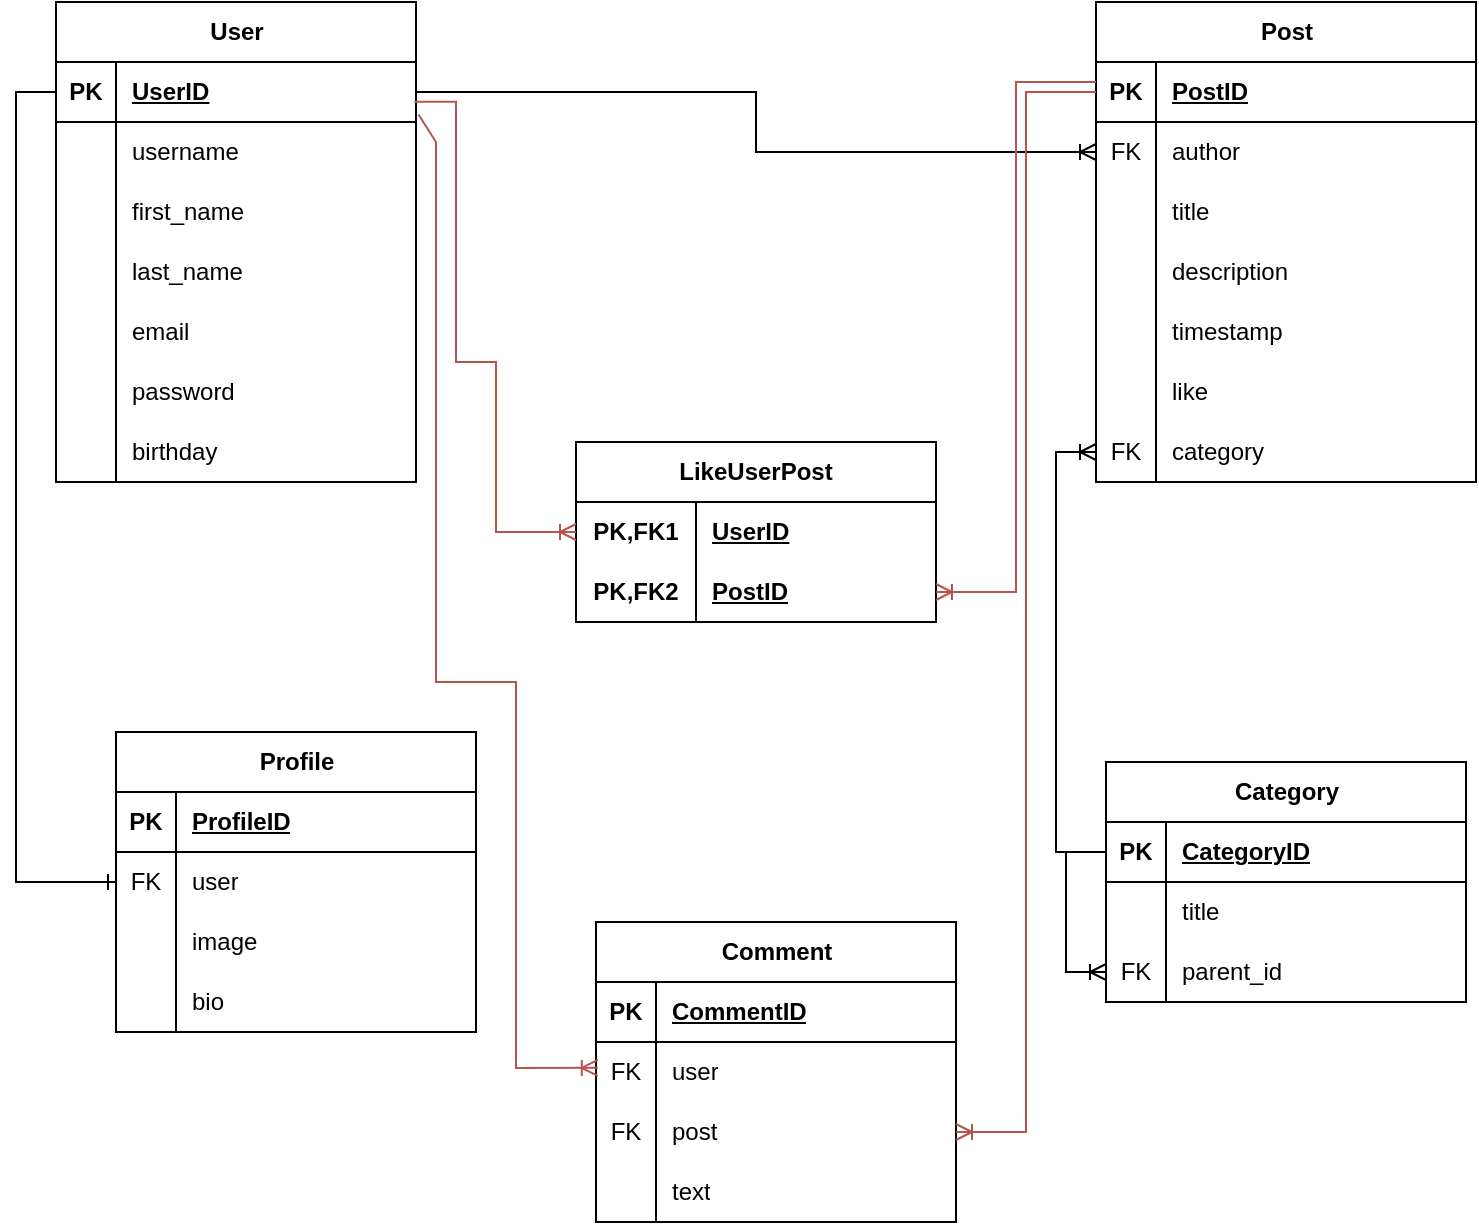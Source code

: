 <mxfile version="24.7.14">
  <diagram id="R2lEEEUBdFMjLlhIrx00" name="Page-1">
    <mxGraphModel dx="794" dy="550" grid="1" gridSize="10" guides="1" tooltips="1" connect="1" arrows="1" fold="1" page="1" pageScale="1" pageWidth="850" pageHeight="1100" math="0" shadow="0" extFonts="Permanent Marker^https://fonts.googleapis.com/css?family=Permanent+Marker">
      <root>
        <mxCell id="0" />
        <mxCell id="1" parent="0" />
        <mxCell id="KQY5QfzumlIEH4gwaK63-82" style="edgeStyle=orthogonalEdgeStyle;rounded=0;orthogonalLoop=1;jettySize=auto;html=1;exitX=0;exitY=0.5;exitDx=0;exitDy=0;entryX=0;entryY=0.5;entryDx=0;entryDy=0;endArrow=ERoneToMany;endFill=0;" parent="1" source="KQY5QfzumlIEH4gwaK63-70" target="KQY5QfzumlIEH4gwaK63-76" edge="1">
          <mxGeometry relative="1" as="geometry" />
        </mxCell>
        <mxCell id="KQY5QfzumlIEH4gwaK63-5" value="User" style="shape=table;startSize=30;container=1;collapsible=1;childLayout=tableLayout;fixedRows=1;rowLines=0;fontStyle=1;align=center;resizeLast=1;html=1;" parent="1" vertex="1">
          <mxGeometry x="40" y="50" width="180" height="240" as="geometry" />
        </mxCell>
        <mxCell id="KQY5QfzumlIEH4gwaK63-6" value="" style="shape=tableRow;horizontal=0;startSize=0;swimlaneHead=0;swimlaneBody=0;fillColor=none;collapsible=0;dropTarget=0;points=[[0,0.5],[1,0.5]];portConstraint=eastwest;top=0;left=0;right=0;bottom=1;" parent="KQY5QfzumlIEH4gwaK63-5" vertex="1">
          <mxGeometry y="30" width="180" height="30" as="geometry" />
        </mxCell>
        <mxCell id="KQY5QfzumlIEH4gwaK63-7" value="PK" style="shape=partialRectangle;connectable=0;fillColor=none;top=0;left=0;bottom=0;right=0;fontStyle=1;overflow=hidden;whiteSpace=wrap;html=1;" parent="KQY5QfzumlIEH4gwaK63-6" vertex="1">
          <mxGeometry width="30" height="30" as="geometry">
            <mxRectangle width="30" height="30" as="alternateBounds" />
          </mxGeometry>
        </mxCell>
        <mxCell id="KQY5QfzumlIEH4gwaK63-8" value="UserID" style="shape=partialRectangle;connectable=0;fillColor=none;top=0;left=0;bottom=0;right=0;align=left;spacingLeft=6;fontStyle=5;overflow=hidden;whiteSpace=wrap;html=1;" parent="KQY5QfzumlIEH4gwaK63-6" vertex="1">
          <mxGeometry x="30" width="150" height="30" as="geometry">
            <mxRectangle width="150" height="30" as="alternateBounds" />
          </mxGeometry>
        </mxCell>
        <mxCell id="KQY5QfzumlIEH4gwaK63-9" value="" style="shape=tableRow;horizontal=0;startSize=0;swimlaneHead=0;swimlaneBody=0;fillColor=none;collapsible=0;dropTarget=0;points=[[0,0.5],[1,0.5]];portConstraint=eastwest;top=0;left=0;right=0;bottom=0;" parent="KQY5QfzumlIEH4gwaK63-5" vertex="1">
          <mxGeometry y="60" width="180" height="30" as="geometry" />
        </mxCell>
        <mxCell id="KQY5QfzumlIEH4gwaK63-10" value="" style="shape=partialRectangle;connectable=0;fillColor=none;top=0;left=0;bottom=0;right=0;editable=1;overflow=hidden;whiteSpace=wrap;html=1;" parent="KQY5QfzumlIEH4gwaK63-9" vertex="1">
          <mxGeometry width="30" height="30" as="geometry">
            <mxRectangle width="30" height="30" as="alternateBounds" />
          </mxGeometry>
        </mxCell>
        <mxCell id="KQY5QfzumlIEH4gwaK63-11" value="username" style="shape=partialRectangle;connectable=0;fillColor=none;top=0;left=0;bottom=0;right=0;align=left;spacingLeft=6;overflow=hidden;whiteSpace=wrap;html=1;" parent="KQY5QfzumlIEH4gwaK63-9" vertex="1">
          <mxGeometry x="30" width="150" height="30" as="geometry">
            <mxRectangle width="150" height="30" as="alternateBounds" />
          </mxGeometry>
        </mxCell>
        <mxCell id="KQY5QfzumlIEH4gwaK63-12" value="" style="shape=tableRow;horizontal=0;startSize=0;swimlaneHead=0;swimlaneBody=0;fillColor=none;collapsible=0;dropTarget=0;points=[[0,0.5],[1,0.5]];portConstraint=eastwest;top=0;left=0;right=0;bottom=0;" parent="KQY5QfzumlIEH4gwaK63-5" vertex="1">
          <mxGeometry y="90" width="180" height="30" as="geometry" />
        </mxCell>
        <mxCell id="KQY5QfzumlIEH4gwaK63-13" value="" style="shape=partialRectangle;connectable=0;fillColor=none;top=0;left=0;bottom=0;right=0;editable=1;overflow=hidden;whiteSpace=wrap;html=1;" parent="KQY5QfzumlIEH4gwaK63-12" vertex="1">
          <mxGeometry width="30" height="30" as="geometry">
            <mxRectangle width="30" height="30" as="alternateBounds" />
          </mxGeometry>
        </mxCell>
        <mxCell id="KQY5QfzumlIEH4gwaK63-14" value="first_name" style="shape=partialRectangle;connectable=0;fillColor=none;top=0;left=0;bottom=0;right=0;align=left;spacingLeft=6;overflow=hidden;whiteSpace=wrap;html=1;" parent="KQY5QfzumlIEH4gwaK63-12" vertex="1">
          <mxGeometry x="30" width="150" height="30" as="geometry">
            <mxRectangle width="150" height="30" as="alternateBounds" />
          </mxGeometry>
        </mxCell>
        <mxCell id="KQY5QfzumlIEH4gwaK63-15" value="" style="shape=tableRow;horizontal=0;startSize=0;swimlaneHead=0;swimlaneBody=0;fillColor=none;collapsible=0;dropTarget=0;points=[[0,0.5],[1,0.5]];portConstraint=eastwest;top=0;left=0;right=0;bottom=0;" parent="KQY5QfzumlIEH4gwaK63-5" vertex="1">
          <mxGeometry y="120" width="180" height="30" as="geometry" />
        </mxCell>
        <mxCell id="KQY5QfzumlIEH4gwaK63-16" value="" style="shape=partialRectangle;connectable=0;fillColor=none;top=0;left=0;bottom=0;right=0;editable=1;overflow=hidden;whiteSpace=wrap;html=1;" parent="KQY5QfzumlIEH4gwaK63-15" vertex="1">
          <mxGeometry width="30" height="30" as="geometry">
            <mxRectangle width="30" height="30" as="alternateBounds" />
          </mxGeometry>
        </mxCell>
        <mxCell id="KQY5QfzumlIEH4gwaK63-17" value="last_name" style="shape=partialRectangle;connectable=0;fillColor=none;top=0;left=0;bottom=0;right=0;align=left;spacingLeft=6;overflow=hidden;whiteSpace=wrap;html=1;" parent="KQY5QfzumlIEH4gwaK63-15" vertex="1">
          <mxGeometry x="30" width="150" height="30" as="geometry">
            <mxRectangle width="150" height="30" as="alternateBounds" />
          </mxGeometry>
        </mxCell>
        <mxCell id="KQY5QfzumlIEH4gwaK63-18" value="" style="shape=tableRow;horizontal=0;startSize=0;swimlaneHead=0;swimlaneBody=0;fillColor=none;collapsible=0;dropTarget=0;points=[[0,0.5],[1,0.5]];portConstraint=eastwest;top=0;left=0;right=0;bottom=0;" parent="KQY5QfzumlIEH4gwaK63-5" vertex="1">
          <mxGeometry y="150" width="180" height="30" as="geometry" />
        </mxCell>
        <mxCell id="KQY5QfzumlIEH4gwaK63-19" value="" style="shape=partialRectangle;connectable=0;fillColor=none;top=0;left=0;bottom=0;right=0;editable=1;overflow=hidden;whiteSpace=wrap;html=1;" parent="KQY5QfzumlIEH4gwaK63-18" vertex="1">
          <mxGeometry width="30" height="30" as="geometry">
            <mxRectangle width="30" height="30" as="alternateBounds" />
          </mxGeometry>
        </mxCell>
        <mxCell id="KQY5QfzumlIEH4gwaK63-20" value="email" style="shape=partialRectangle;connectable=0;fillColor=none;top=0;left=0;bottom=0;right=0;align=left;spacingLeft=6;overflow=hidden;whiteSpace=wrap;html=1;" parent="KQY5QfzumlIEH4gwaK63-18" vertex="1">
          <mxGeometry x="30" width="150" height="30" as="geometry">
            <mxRectangle width="150" height="30" as="alternateBounds" />
          </mxGeometry>
        </mxCell>
        <mxCell id="KQY5QfzumlIEH4gwaK63-21" value="" style="shape=tableRow;horizontal=0;startSize=0;swimlaneHead=0;swimlaneBody=0;fillColor=none;collapsible=0;dropTarget=0;points=[[0,0.5],[1,0.5]];portConstraint=eastwest;top=0;left=0;right=0;bottom=0;" parent="KQY5QfzumlIEH4gwaK63-5" vertex="1">
          <mxGeometry y="180" width="180" height="30" as="geometry" />
        </mxCell>
        <mxCell id="KQY5QfzumlIEH4gwaK63-22" value="" style="shape=partialRectangle;connectable=0;fillColor=none;top=0;left=0;bottom=0;right=0;editable=1;overflow=hidden;whiteSpace=wrap;html=1;" parent="KQY5QfzumlIEH4gwaK63-21" vertex="1">
          <mxGeometry width="30" height="30" as="geometry">
            <mxRectangle width="30" height="30" as="alternateBounds" />
          </mxGeometry>
        </mxCell>
        <mxCell id="KQY5QfzumlIEH4gwaK63-23" value="password" style="shape=partialRectangle;connectable=0;fillColor=none;top=0;left=0;bottom=0;right=0;align=left;spacingLeft=6;overflow=hidden;whiteSpace=wrap;html=1;" parent="KQY5QfzumlIEH4gwaK63-21" vertex="1">
          <mxGeometry x="30" width="150" height="30" as="geometry">
            <mxRectangle width="150" height="30" as="alternateBounds" />
          </mxGeometry>
        </mxCell>
        <mxCell id="KQY5QfzumlIEH4gwaK63-27" value="" style="shape=tableRow;horizontal=0;startSize=0;swimlaneHead=0;swimlaneBody=0;fillColor=none;collapsible=0;dropTarget=0;points=[[0,0.5],[1,0.5]];portConstraint=eastwest;top=0;left=0;right=0;bottom=0;" parent="KQY5QfzumlIEH4gwaK63-5" vertex="1">
          <mxGeometry y="210" width="180" height="30" as="geometry" />
        </mxCell>
        <mxCell id="KQY5QfzumlIEH4gwaK63-28" value="" style="shape=partialRectangle;connectable=0;fillColor=none;top=0;left=0;bottom=0;right=0;editable=1;overflow=hidden;whiteSpace=wrap;html=1;" parent="KQY5QfzumlIEH4gwaK63-27" vertex="1">
          <mxGeometry width="30" height="30" as="geometry">
            <mxRectangle width="30" height="30" as="alternateBounds" />
          </mxGeometry>
        </mxCell>
        <mxCell id="KQY5QfzumlIEH4gwaK63-29" value="birthday" style="shape=partialRectangle;connectable=0;fillColor=none;top=0;left=0;bottom=0;right=0;align=left;spacingLeft=6;overflow=hidden;whiteSpace=wrap;html=1;" parent="KQY5QfzumlIEH4gwaK63-27" vertex="1">
          <mxGeometry x="30" width="150" height="30" as="geometry">
            <mxRectangle width="150" height="30" as="alternateBounds" />
          </mxGeometry>
        </mxCell>
        <mxCell id="KQY5QfzumlIEH4gwaK63-30" value="Post" style="shape=table;startSize=30;container=1;collapsible=1;childLayout=tableLayout;fixedRows=1;rowLines=0;fontStyle=1;align=center;resizeLast=1;html=1;" parent="1" vertex="1">
          <mxGeometry x="560" y="50" width="190" height="240" as="geometry" />
        </mxCell>
        <mxCell id="KQY5QfzumlIEH4gwaK63-31" value="" style="shape=tableRow;horizontal=0;startSize=0;swimlaneHead=0;swimlaneBody=0;fillColor=none;collapsible=0;dropTarget=0;points=[[0,0.5],[1,0.5]];portConstraint=eastwest;top=0;left=0;right=0;bottom=1;" parent="KQY5QfzumlIEH4gwaK63-30" vertex="1">
          <mxGeometry y="30" width="190" height="30" as="geometry" />
        </mxCell>
        <mxCell id="KQY5QfzumlIEH4gwaK63-32" value="PK" style="shape=partialRectangle;connectable=0;fillColor=none;top=0;left=0;bottom=0;right=0;fontStyle=1;overflow=hidden;whiteSpace=wrap;html=1;" parent="KQY5QfzumlIEH4gwaK63-31" vertex="1">
          <mxGeometry width="30" height="30" as="geometry">
            <mxRectangle width="30" height="30" as="alternateBounds" />
          </mxGeometry>
        </mxCell>
        <mxCell id="KQY5QfzumlIEH4gwaK63-33" value="PostID" style="shape=partialRectangle;connectable=0;fillColor=none;top=0;left=0;bottom=0;right=0;align=left;spacingLeft=6;fontStyle=5;overflow=hidden;whiteSpace=wrap;html=1;" parent="KQY5QfzumlIEH4gwaK63-31" vertex="1">
          <mxGeometry x="30" width="160" height="30" as="geometry">
            <mxRectangle width="160" height="30" as="alternateBounds" />
          </mxGeometry>
        </mxCell>
        <mxCell id="KQY5QfzumlIEH4gwaK63-34" value="" style="shape=tableRow;horizontal=0;startSize=0;swimlaneHead=0;swimlaneBody=0;fillColor=none;collapsible=0;dropTarget=0;points=[[0,0.5],[1,0.5]];portConstraint=eastwest;top=0;left=0;right=0;bottom=0;" parent="KQY5QfzumlIEH4gwaK63-30" vertex="1">
          <mxGeometry y="60" width="190" height="30" as="geometry" />
        </mxCell>
        <mxCell id="KQY5QfzumlIEH4gwaK63-35" value="FK" style="shape=partialRectangle;connectable=0;fillColor=none;top=0;left=0;bottom=0;right=0;editable=1;overflow=hidden;whiteSpace=wrap;html=1;" parent="KQY5QfzumlIEH4gwaK63-34" vertex="1">
          <mxGeometry width="30" height="30" as="geometry">
            <mxRectangle width="30" height="30" as="alternateBounds" />
          </mxGeometry>
        </mxCell>
        <mxCell id="KQY5QfzumlIEH4gwaK63-36" value="author" style="shape=partialRectangle;connectable=0;fillColor=none;top=0;left=0;bottom=0;right=0;align=left;spacingLeft=6;overflow=hidden;whiteSpace=wrap;html=1;" parent="KQY5QfzumlIEH4gwaK63-34" vertex="1">
          <mxGeometry x="30" width="160" height="30" as="geometry">
            <mxRectangle width="160" height="30" as="alternateBounds" />
          </mxGeometry>
        </mxCell>
        <mxCell id="KQY5QfzumlIEH4gwaK63-37" value="" style="shape=tableRow;horizontal=0;startSize=0;swimlaneHead=0;swimlaneBody=0;fillColor=none;collapsible=0;dropTarget=0;points=[[0,0.5],[1,0.5]];portConstraint=eastwest;top=0;left=0;right=0;bottom=0;" parent="KQY5QfzumlIEH4gwaK63-30" vertex="1">
          <mxGeometry y="90" width="190" height="30" as="geometry" />
        </mxCell>
        <mxCell id="KQY5QfzumlIEH4gwaK63-38" value="" style="shape=partialRectangle;connectable=0;fillColor=none;top=0;left=0;bottom=0;right=0;editable=1;overflow=hidden;whiteSpace=wrap;html=1;" parent="KQY5QfzumlIEH4gwaK63-37" vertex="1">
          <mxGeometry width="30" height="30" as="geometry">
            <mxRectangle width="30" height="30" as="alternateBounds" />
          </mxGeometry>
        </mxCell>
        <mxCell id="KQY5QfzumlIEH4gwaK63-39" value="title" style="shape=partialRectangle;connectable=0;fillColor=none;top=0;left=0;bottom=0;right=0;align=left;spacingLeft=6;overflow=hidden;whiteSpace=wrap;html=1;" parent="KQY5QfzumlIEH4gwaK63-37" vertex="1">
          <mxGeometry x="30" width="160" height="30" as="geometry">
            <mxRectangle width="160" height="30" as="alternateBounds" />
          </mxGeometry>
        </mxCell>
        <mxCell id="KQY5QfzumlIEH4gwaK63-40" value="" style="shape=tableRow;horizontal=0;startSize=0;swimlaneHead=0;swimlaneBody=0;fillColor=none;collapsible=0;dropTarget=0;points=[[0,0.5],[1,0.5]];portConstraint=eastwest;top=0;left=0;right=0;bottom=0;" parent="KQY5QfzumlIEH4gwaK63-30" vertex="1">
          <mxGeometry y="120" width="190" height="30" as="geometry" />
        </mxCell>
        <mxCell id="KQY5QfzumlIEH4gwaK63-41" value="" style="shape=partialRectangle;connectable=0;fillColor=none;top=0;left=0;bottom=0;right=0;editable=1;overflow=hidden;whiteSpace=wrap;html=1;" parent="KQY5QfzumlIEH4gwaK63-40" vertex="1">
          <mxGeometry width="30" height="30" as="geometry">
            <mxRectangle width="30" height="30" as="alternateBounds" />
          </mxGeometry>
        </mxCell>
        <mxCell id="KQY5QfzumlIEH4gwaK63-42" value="description" style="shape=partialRectangle;connectable=0;fillColor=none;top=0;left=0;bottom=0;right=0;align=left;spacingLeft=6;overflow=hidden;whiteSpace=wrap;html=1;" parent="KQY5QfzumlIEH4gwaK63-40" vertex="1">
          <mxGeometry x="30" width="160" height="30" as="geometry">
            <mxRectangle width="160" height="30" as="alternateBounds" />
          </mxGeometry>
        </mxCell>
        <mxCell id="KQY5QfzumlIEH4gwaK63-44" value="" style="shape=tableRow;horizontal=0;startSize=0;swimlaneHead=0;swimlaneBody=0;fillColor=none;collapsible=0;dropTarget=0;points=[[0,0.5],[1,0.5]];portConstraint=eastwest;top=0;left=0;right=0;bottom=0;" parent="KQY5QfzumlIEH4gwaK63-30" vertex="1">
          <mxGeometry y="150" width="190" height="30" as="geometry" />
        </mxCell>
        <mxCell id="KQY5QfzumlIEH4gwaK63-45" value="" style="shape=partialRectangle;connectable=0;fillColor=none;top=0;left=0;bottom=0;right=0;editable=1;overflow=hidden;whiteSpace=wrap;html=1;" parent="KQY5QfzumlIEH4gwaK63-44" vertex="1">
          <mxGeometry width="30" height="30" as="geometry">
            <mxRectangle width="30" height="30" as="alternateBounds" />
          </mxGeometry>
        </mxCell>
        <mxCell id="KQY5QfzumlIEH4gwaK63-46" value="timestamp" style="shape=partialRectangle;connectable=0;fillColor=none;top=0;left=0;bottom=0;right=0;align=left;spacingLeft=6;overflow=hidden;whiteSpace=wrap;html=1;" parent="KQY5QfzumlIEH4gwaK63-44" vertex="1">
          <mxGeometry x="30" width="160" height="30" as="geometry">
            <mxRectangle width="160" height="30" as="alternateBounds" />
          </mxGeometry>
        </mxCell>
        <mxCell id="KQY5QfzumlIEH4gwaK63-48" value="" style="shape=tableRow;horizontal=0;startSize=0;swimlaneHead=0;swimlaneBody=0;fillColor=none;collapsible=0;dropTarget=0;points=[[0,0.5],[1,0.5]];portConstraint=eastwest;top=0;left=0;right=0;bottom=0;" parent="KQY5QfzumlIEH4gwaK63-30" vertex="1">
          <mxGeometry y="180" width="190" height="30" as="geometry" />
        </mxCell>
        <mxCell id="KQY5QfzumlIEH4gwaK63-49" value="" style="shape=partialRectangle;connectable=0;fillColor=none;top=0;left=0;bottom=0;right=0;editable=1;overflow=hidden;whiteSpace=wrap;html=1;" parent="KQY5QfzumlIEH4gwaK63-48" vertex="1">
          <mxGeometry width="30" height="30" as="geometry">
            <mxRectangle width="30" height="30" as="alternateBounds" />
          </mxGeometry>
        </mxCell>
        <mxCell id="KQY5QfzumlIEH4gwaK63-50" value="like" style="shape=partialRectangle;connectable=0;fillColor=none;top=0;left=0;bottom=0;right=0;align=left;spacingLeft=6;overflow=hidden;whiteSpace=wrap;html=1;" parent="KQY5QfzumlIEH4gwaK63-48" vertex="1">
          <mxGeometry x="30" width="160" height="30" as="geometry">
            <mxRectangle width="160" height="30" as="alternateBounds" />
          </mxGeometry>
        </mxCell>
        <mxCell id="KQY5QfzumlIEH4gwaK63-51" value="" style="shape=tableRow;horizontal=0;startSize=0;swimlaneHead=0;swimlaneBody=0;fillColor=none;collapsible=0;dropTarget=0;points=[[0,0.5],[1,0.5]];portConstraint=eastwest;top=0;left=0;right=0;bottom=0;" parent="KQY5QfzumlIEH4gwaK63-30" vertex="1">
          <mxGeometry y="210" width="190" height="30" as="geometry" />
        </mxCell>
        <mxCell id="KQY5QfzumlIEH4gwaK63-52" value="FK" style="shape=partialRectangle;connectable=0;fillColor=none;top=0;left=0;bottom=0;right=0;editable=1;overflow=hidden;whiteSpace=wrap;html=1;" parent="KQY5QfzumlIEH4gwaK63-51" vertex="1">
          <mxGeometry width="30" height="30" as="geometry">
            <mxRectangle width="30" height="30" as="alternateBounds" />
          </mxGeometry>
        </mxCell>
        <mxCell id="KQY5QfzumlIEH4gwaK63-53" value="category" style="shape=partialRectangle;connectable=0;fillColor=none;top=0;left=0;bottom=0;right=0;align=left;spacingLeft=6;overflow=hidden;whiteSpace=wrap;html=1;" parent="KQY5QfzumlIEH4gwaK63-51" vertex="1">
          <mxGeometry x="30" width="160" height="30" as="geometry">
            <mxRectangle width="160" height="30" as="alternateBounds" />
          </mxGeometry>
        </mxCell>
        <mxCell id="KQY5QfzumlIEH4gwaK63-47" style="edgeStyle=orthogonalEdgeStyle;rounded=0;orthogonalLoop=1;jettySize=auto;html=1;exitX=1;exitY=0.5;exitDx=0;exitDy=0;entryX=0;entryY=0.5;entryDx=0;entryDy=0;endArrow=ERoneToMany;endFill=0;" parent="1" source="KQY5QfzumlIEH4gwaK63-6" target="KQY5QfzumlIEH4gwaK63-34" edge="1">
          <mxGeometry relative="1" as="geometry">
            <mxPoint x="380" y="120" as="targetPoint" />
          </mxGeometry>
        </mxCell>
        <mxCell id="KQY5QfzumlIEH4gwaK63-54" value="LikeUserPost" style="shape=table;startSize=30;container=1;collapsible=1;childLayout=tableLayout;fixedRows=1;rowLines=0;fontStyle=1;align=center;resizeLast=1;html=1;whiteSpace=wrap;" parent="1" vertex="1">
          <mxGeometry x="300" y="270" width="180" height="90" as="geometry" />
        </mxCell>
        <mxCell id="KQY5QfzumlIEH4gwaK63-55" value="" style="shape=tableRow;horizontal=0;startSize=0;swimlaneHead=0;swimlaneBody=0;fillColor=none;collapsible=0;dropTarget=0;points=[[0,0.5],[1,0.5]];portConstraint=eastwest;top=0;left=0;right=0;bottom=0;html=1;" parent="KQY5QfzumlIEH4gwaK63-54" vertex="1">
          <mxGeometry y="30" width="180" height="30" as="geometry" />
        </mxCell>
        <mxCell id="KQY5QfzumlIEH4gwaK63-56" value="PK,FK1" style="shape=partialRectangle;connectable=0;fillColor=none;top=0;left=0;bottom=0;right=0;fontStyle=1;overflow=hidden;html=1;whiteSpace=wrap;" parent="KQY5QfzumlIEH4gwaK63-55" vertex="1">
          <mxGeometry width="60" height="30" as="geometry">
            <mxRectangle width="60" height="30" as="alternateBounds" />
          </mxGeometry>
        </mxCell>
        <mxCell id="KQY5QfzumlIEH4gwaK63-57" value="UserID" style="shape=partialRectangle;connectable=0;fillColor=none;top=0;left=0;bottom=0;right=0;align=left;spacingLeft=6;fontStyle=5;overflow=hidden;html=1;whiteSpace=wrap;" parent="KQY5QfzumlIEH4gwaK63-55" vertex="1">
          <mxGeometry x="60" width="120" height="30" as="geometry">
            <mxRectangle width="120" height="30" as="alternateBounds" />
          </mxGeometry>
        </mxCell>
        <mxCell id="KQY5QfzumlIEH4gwaK63-58" value="" style="shape=tableRow;horizontal=0;startSize=0;swimlaneHead=0;swimlaneBody=0;fillColor=none;collapsible=0;dropTarget=0;points=[[0,0.5],[1,0.5]];portConstraint=eastwest;top=0;left=0;right=0;bottom=1;html=1;" parent="KQY5QfzumlIEH4gwaK63-54" vertex="1">
          <mxGeometry y="60" width="180" height="30" as="geometry" />
        </mxCell>
        <mxCell id="KQY5QfzumlIEH4gwaK63-59" value="PK,FK2" style="shape=partialRectangle;connectable=0;fillColor=none;top=0;left=0;bottom=0;right=0;fontStyle=1;overflow=hidden;html=1;whiteSpace=wrap;" parent="KQY5QfzumlIEH4gwaK63-58" vertex="1">
          <mxGeometry width="60" height="30" as="geometry">
            <mxRectangle width="60" height="30" as="alternateBounds" />
          </mxGeometry>
        </mxCell>
        <mxCell id="KQY5QfzumlIEH4gwaK63-60" value="PostID" style="shape=partialRectangle;connectable=0;fillColor=none;top=0;left=0;bottom=0;right=0;align=left;spacingLeft=6;fontStyle=5;overflow=hidden;html=1;whiteSpace=wrap;" parent="KQY5QfzumlIEH4gwaK63-58" vertex="1">
          <mxGeometry x="60" width="120" height="30" as="geometry">
            <mxRectangle width="120" height="30" as="alternateBounds" />
          </mxGeometry>
        </mxCell>
        <mxCell id="KQY5QfzumlIEH4gwaK63-67" style="edgeStyle=orthogonalEdgeStyle;rounded=0;orthogonalLoop=1;jettySize=auto;html=1;exitX=0.996;exitY=0.664;exitDx=0;exitDy=0;endArrow=ERoneToMany;endFill=0;entryX=0;entryY=0.5;entryDx=0;entryDy=0;exitPerimeter=0;fillColor=#f8cecc;strokeColor=#b85450;" parent="1" source="KQY5QfzumlIEH4gwaK63-6" target="KQY5QfzumlIEH4gwaK63-55" edge="1">
          <mxGeometry relative="1" as="geometry">
            <mxPoint x="230" y="105" as="sourcePoint" />
            <mxPoint x="360" y="230" as="targetPoint" />
            <Array as="points">
              <mxPoint x="240" y="100" />
              <mxPoint x="240" y="230" />
              <mxPoint x="260" y="230" />
              <mxPoint x="260" y="315" />
            </Array>
          </mxGeometry>
        </mxCell>
        <mxCell id="KQY5QfzumlIEH4gwaK63-68" style="edgeStyle=orthogonalEdgeStyle;rounded=0;orthogonalLoop=1;jettySize=auto;html=1;entryX=1;entryY=0.5;entryDx=0;entryDy=0;endArrow=ERoneToMany;endFill=0;fillColor=#f8cecc;strokeColor=#b85450;" parent="1" target="KQY5QfzumlIEH4gwaK63-58" edge="1">
          <mxGeometry relative="1" as="geometry">
            <mxPoint x="560" y="90" as="sourcePoint" />
            <Array as="points">
              <mxPoint x="560" y="90" />
              <mxPoint x="520" y="90" />
              <mxPoint x="520" y="345" />
            </Array>
          </mxGeometry>
        </mxCell>
        <mxCell id="KQY5QfzumlIEH4gwaK63-69" value="Category" style="shape=table;startSize=30;container=1;collapsible=1;childLayout=tableLayout;fixedRows=1;rowLines=0;fontStyle=1;align=center;resizeLast=1;html=1;" parent="1" vertex="1">
          <mxGeometry x="565" y="430" width="180" height="120" as="geometry" />
        </mxCell>
        <mxCell id="KQY5QfzumlIEH4gwaK63-70" value="" style="shape=tableRow;horizontal=0;startSize=0;swimlaneHead=0;swimlaneBody=0;fillColor=none;collapsible=0;dropTarget=0;points=[[0,0.5],[1,0.5]];portConstraint=eastwest;top=0;left=0;right=0;bottom=1;" parent="KQY5QfzumlIEH4gwaK63-69" vertex="1">
          <mxGeometry y="30" width="180" height="30" as="geometry" />
        </mxCell>
        <mxCell id="KQY5QfzumlIEH4gwaK63-71" value="PK" style="shape=partialRectangle;connectable=0;fillColor=none;top=0;left=0;bottom=0;right=0;fontStyle=1;overflow=hidden;whiteSpace=wrap;html=1;" parent="KQY5QfzumlIEH4gwaK63-70" vertex="1">
          <mxGeometry width="30" height="30" as="geometry">
            <mxRectangle width="30" height="30" as="alternateBounds" />
          </mxGeometry>
        </mxCell>
        <mxCell id="KQY5QfzumlIEH4gwaK63-72" value="CategoryID" style="shape=partialRectangle;connectable=0;fillColor=none;top=0;left=0;bottom=0;right=0;align=left;spacingLeft=6;fontStyle=5;overflow=hidden;whiteSpace=wrap;html=1;" parent="KQY5QfzumlIEH4gwaK63-70" vertex="1">
          <mxGeometry x="30" width="150" height="30" as="geometry">
            <mxRectangle width="150" height="30" as="alternateBounds" />
          </mxGeometry>
        </mxCell>
        <mxCell id="KQY5QfzumlIEH4gwaK63-73" value="" style="shape=tableRow;horizontal=0;startSize=0;swimlaneHead=0;swimlaneBody=0;fillColor=none;collapsible=0;dropTarget=0;points=[[0,0.5],[1,0.5]];portConstraint=eastwest;top=0;left=0;right=0;bottom=0;" parent="KQY5QfzumlIEH4gwaK63-69" vertex="1">
          <mxGeometry y="60" width="180" height="30" as="geometry" />
        </mxCell>
        <mxCell id="KQY5QfzumlIEH4gwaK63-74" value="" style="shape=partialRectangle;connectable=0;fillColor=none;top=0;left=0;bottom=0;right=0;editable=1;overflow=hidden;whiteSpace=wrap;html=1;" parent="KQY5QfzumlIEH4gwaK63-73" vertex="1">
          <mxGeometry width="30" height="30" as="geometry">
            <mxRectangle width="30" height="30" as="alternateBounds" />
          </mxGeometry>
        </mxCell>
        <mxCell id="KQY5QfzumlIEH4gwaK63-75" value="title" style="shape=partialRectangle;connectable=0;fillColor=none;top=0;left=0;bottom=0;right=0;align=left;spacingLeft=6;overflow=hidden;whiteSpace=wrap;html=1;" parent="KQY5QfzumlIEH4gwaK63-73" vertex="1">
          <mxGeometry x="30" width="150" height="30" as="geometry">
            <mxRectangle width="150" height="30" as="alternateBounds" />
          </mxGeometry>
        </mxCell>
        <mxCell id="KQY5QfzumlIEH4gwaK63-76" value="" style="shape=tableRow;horizontal=0;startSize=0;swimlaneHead=0;swimlaneBody=0;fillColor=none;collapsible=0;dropTarget=0;points=[[0,0.5],[1,0.5]];portConstraint=eastwest;top=0;left=0;right=0;bottom=0;" parent="KQY5QfzumlIEH4gwaK63-69" vertex="1">
          <mxGeometry y="90" width="180" height="30" as="geometry" />
        </mxCell>
        <mxCell id="KQY5QfzumlIEH4gwaK63-77" value="FK" style="shape=partialRectangle;connectable=0;fillColor=none;top=0;left=0;bottom=0;right=0;editable=1;overflow=hidden;whiteSpace=wrap;html=1;" parent="KQY5QfzumlIEH4gwaK63-76" vertex="1">
          <mxGeometry width="30" height="30" as="geometry">
            <mxRectangle width="30" height="30" as="alternateBounds" />
          </mxGeometry>
        </mxCell>
        <mxCell id="KQY5QfzumlIEH4gwaK63-78" value="parent_id" style="shape=partialRectangle;connectable=0;fillColor=none;top=0;left=0;bottom=0;right=0;align=left;spacingLeft=6;overflow=hidden;whiteSpace=wrap;html=1;" parent="KQY5QfzumlIEH4gwaK63-76" vertex="1">
          <mxGeometry x="30" width="150" height="30" as="geometry">
            <mxRectangle width="150" height="30" as="alternateBounds" />
          </mxGeometry>
        </mxCell>
        <mxCell id="KQY5QfzumlIEH4gwaK63-83" style="edgeStyle=orthogonalEdgeStyle;rounded=0;orthogonalLoop=1;jettySize=auto;html=1;exitX=0;exitY=0.5;exitDx=0;exitDy=0;entryX=0;entryY=0.5;entryDx=0;entryDy=0;endArrow=ERoneToMany;endFill=0;" parent="1" source="KQY5QfzumlIEH4gwaK63-70" target="KQY5QfzumlIEH4gwaK63-51" edge="1">
          <mxGeometry relative="1" as="geometry">
            <mxPoint x="540" y="280" as="targetPoint" />
          </mxGeometry>
        </mxCell>
        <mxCell id="KQY5QfzumlIEH4gwaK63-84" value="Profile" style="shape=table;startSize=30;container=1;collapsible=1;childLayout=tableLayout;fixedRows=1;rowLines=0;fontStyle=1;align=center;resizeLast=1;html=1;" parent="1" vertex="1">
          <mxGeometry x="70" y="415" width="180" height="150" as="geometry" />
        </mxCell>
        <mxCell id="KQY5QfzumlIEH4gwaK63-85" value="" style="shape=tableRow;horizontal=0;startSize=0;swimlaneHead=0;swimlaneBody=0;fillColor=none;collapsible=0;dropTarget=0;points=[[0,0.5],[1,0.5]];portConstraint=eastwest;top=0;left=0;right=0;bottom=1;" parent="KQY5QfzumlIEH4gwaK63-84" vertex="1">
          <mxGeometry y="30" width="180" height="30" as="geometry" />
        </mxCell>
        <mxCell id="KQY5QfzumlIEH4gwaK63-86" value="PK" style="shape=partialRectangle;connectable=0;fillColor=none;top=0;left=0;bottom=0;right=0;fontStyle=1;overflow=hidden;whiteSpace=wrap;html=1;" parent="KQY5QfzumlIEH4gwaK63-85" vertex="1">
          <mxGeometry width="30" height="30" as="geometry">
            <mxRectangle width="30" height="30" as="alternateBounds" />
          </mxGeometry>
        </mxCell>
        <mxCell id="KQY5QfzumlIEH4gwaK63-87" value="ProfileID" style="shape=partialRectangle;connectable=0;fillColor=none;top=0;left=0;bottom=0;right=0;align=left;spacingLeft=6;fontStyle=5;overflow=hidden;whiteSpace=wrap;html=1;" parent="KQY5QfzumlIEH4gwaK63-85" vertex="1">
          <mxGeometry x="30" width="150" height="30" as="geometry">
            <mxRectangle width="150" height="30" as="alternateBounds" />
          </mxGeometry>
        </mxCell>
        <mxCell id="KQY5QfzumlIEH4gwaK63-88" value="" style="shape=tableRow;horizontal=0;startSize=0;swimlaneHead=0;swimlaneBody=0;fillColor=none;collapsible=0;dropTarget=0;points=[[0,0.5],[1,0.5]];portConstraint=eastwest;top=0;left=0;right=0;bottom=0;" parent="KQY5QfzumlIEH4gwaK63-84" vertex="1">
          <mxGeometry y="60" width="180" height="30" as="geometry" />
        </mxCell>
        <mxCell id="KQY5QfzumlIEH4gwaK63-89" value="FK" style="shape=partialRectangle;connectable=0;fillColor=none;top=0;left=0;bottom=0;right=0;editable=1;overflow=hidden;whiteSpace=wrap;html=1;" parent="KQY5QfzumlIEH4gwaK63-88" vertex="1">
          <mxGeometry width="30" height="30" as="geometry">
            <mxRectangle width="30" height="30" as="alternateBounds" />
          </mxGeometry>
        </mxCell>
        <mxCell id="KQY5QfzumlIEH4gwaK63-90" value="user" style="shape=partialRectangle;connectable=0;fillColor=none;top=0;left=0;bottom=0;right=0;align=left;spacingLeft=6;overflow=hidden;whiteSpace=wrap;html=1;" parent="KQY5QfzumlIEH4gwaK63-88" vertex="1">
          <mxGeometry x="30" width="150" height="30" as="geometry">
            <mxRectangle width="150" height="30" as="alternateBounds" />
          </mxGeometry>
        </mxCell>
        <mxCell id="KQY5QfzumlIEH4gwaK63-91" value="" style="shape=tableRow;horizontal=0;startSize=0;swimlaneHead=0;swimlaneBody=0;fillColor=none;collapsible=0;dropTarget=0;points=[[0,0.5],[1,0.5]];portConstraint=eastwest;top=0;left=0;right=0;bottom=0;" parent="KQY5QfzumlIEH4gwaK63-84" vertex="1">
          <mxGeometry y="90" width="180" height="30" as="geometry" />
        </mxCell>
        <mxCell id="KQY5QfzumlIEH4gwaK63-92" value="" style="shape=partialRectangle;connectable=0;fillColor=none;top=0;left=0;bottom=0;right=0;editable=1;overflow=hidden;whiteSpace=wrap;html=1;" parent="KQY5QfzumlIEH4gwaK63-91" vertex="1">
          <mxGeometry width="30" height="30" as="geometry">
            <mxRectangle width="30" height="30" as="alternateBounds" />
          </mxGeometry>
        </mxCell>
        <mxCell id="KQY5QfzumlIEH4gwaK63-93" value="image" style="shape=partialRectangle;connectable=0;fillColor=none;top=0;left=0;bottom=0;right=0;align=left;spacingLeft=6;overflow=hidden;whiteSpace=wrap;html=1;" parent="KQY5QfzumlIEH4gwaK63-91" vertex="1">
          <mxGeometry x="30" width="150" height="30" as="geometry">
            <mxRectangle width="150" height="30" as="alternateBounds" />
          </mxGeometry>
        </mxCell>
        <mxCell id="KQY5QfzumlIEH4gwaK63-94" value="" style="shape=tableRow;horizontal=0;startSize=0;swimlaneHead=0;swimlaneBody=0;fillColor=none;collapsible=0;dropTarget=0;points=[[0,0.5],[1,0.5]];portConstraint=eastwest;top=0;left=0;right=0;bottom=0;" parent="KQY5QfzumlIEH4gwaK63-84" vertex="1">
          <mxGeometry y="120" width="180" height="30" as="geometry" />
        </mxCell>
        <mxCell id="KQY5QfzumlIEH4gwaK63-95" value="" style="shape=partialRectangle;connectable=0;fillColor=none;top=0;left=0;bottom=0;right=0;editable=1;overflow=hidden;whiteSpace=wrap;html=1;" parent="KQY5QfzumlIEH4gwaK63-94" vertex="1">
          <mxGeometry width="30" height="30" as="geometry">
            <mxRectangle width="30" height="30" as="alternateBounds" />
          </mxGeometry>
        </mxCell>
        <mxCell id="KQY5QfzumlIEH4gwaK63-96" value="bio" style="shape=partialRectangle;connectable=0;fillColor=none;top=0;left=0;bottom=0;right=0;align=left;spacingLeft=6;overflow=hidden;whiteSpace=wrap;html=1;" parent="KQY5QfzumlIEH4gwaK63-94" vertex="1">
          <mxGeometry x="30" width="150" height="30" as="geometry">
            <mxRectangle width="150" height="30" as="alternateBounds" />
          </mxGeometry>
        </mxCell>
        <mxCell id="KQY5QfzumlIEH4gwaK63-97" style="edgeStyle=orthogonalEdgeStyle;rounded=0;orthogonalLoop=1;jettySize=auto;html=1;exitX=0;exitY=0.5;exitDx=0;exitDy=0;entryX=0;entryY=0.5;entryDx=0;entryDy=0;endArrow=ERone;endFill=0;" parent="1" source="KQY5QfzumlIEH4gwaK63-6" target="KQY5QfzumlIEH4gwaK63-88" edge="1">
          <mxGeometry relative="1" as="geometry" />
        </mxCell>
        <mxCell id="0rWlP2x3AFKIsKV2mpj_-1" value="Comment" style="shape=table;startSize=30;container=1;collapsible=1;childLayout=tableLayout;fixedRows=1;rowLines=0;fontStyle=1;align=center;resizeLast=1;html=1;" vertex="1" parent="1">
          <mxGeometry x="310" y="510" width="180" height="150" as="geometry" />
        </mxCell>
        <mxCell id="0rWlP2x3AFKIsKV2mpj_-2" value="" style="shape=tableRow;horizontal=0;startSize=0;swimlaneHead=0;swimlaneBody=0;fillColor=none;collapsible=0;dropTarget=0;points=[[0,0.5],[1,0.5]];portConstraint=eastwest;top=0;left=0;right=0;bottom=1;" vertex="1" parent="0rWlP2x3AFKIsKV2mpj_-1">
          <mxGeometry y="30" width="180" height="30" as="geometry" />
        </mxCell>
        <mxCell id="0rWlP2x3AFKIsKV2mpj_-3" value="PK" style="shape=partialRectangle;connectable=0;fillColor=none;top=0;left=0;bottom=0;right=0;fontStyle=1;overflow=hidden;whiteSpace=wrap;html=1;" vertex="1" parent="0rWlP2x3AFKIsKV2mpj_-2">
          <mxGeometry width="30" height="30" as="geometry">
            <mxRectangle width="30" height="30" as="alternateBounds" />
          </mxGeometry>
        </mxCell>
        <mxCell id="0rWlP2x3AFKIsKV2mpj_-4" value="CommentID" style="shape=partialRectangle;connectable=0;fillColor=none;top=0;left=0;bottom=0;right=0;align=left;spacingLeft=6;fontStyle=5;overflow=hidden;whiteSpace=wrap;html=1;" vertex="1" parent="0rWlP2x3AFKIsKV2mpj_-2">
          <mxGeometry x="30" width="150" height="30" as="geometry">
            <mxRectangle width="150" height="30" as="alternateBounds" />
          </mxGeometry>
        </mxCell>
        <mxCell id="0rWlP2x3AFKIsKV2mpj_-5" value="" style="shape=tableRow;horizontal=0;startSize=0;swimlaneHead=0;swimlaneBody=0;fillColor=none;collapsible=0;dropTarget=0;points=[[0,0.5],[1,0.5]];portConstraint=eastwest;top=0;left=0;right=0;bottom=0;" vertex="1" parent="0rWlP2x3AFKIsKV2mpj_-1">
          <mxGeometry y="60" width="180" height="30" as="geometry" />
        </mxCell>
        <mxCell id="0rWlP2x3AFKIsKV2mpj_-6" value="FK" style="shape=partialRectangle;connectable=0;fillColor=none;top=0;left=0;bottom=0;right=0;editable=1;overflow=hidden;whiteSpace=wrap;html=1;" vertex="1" parent="0rWlP2x3AFKIsKV2mpj_-5">
          <mxGeometry width="30" height="30" as="geometry">
            <mxRectangle width="30" height="30" as="alternateBounds" />
          </mxGeometry>
        </mxCell>
        <mxCell id="0rWlP2x3AFKIsKV2mpj_-7" value="user" style="shape=partialRectangle;connectable=0;fillColor=none;top=0;left=0;bottom=0;right=0;align=left;spacingLeft=6;overflow=hidden;whiteSpace=wrap;html=1;" vertex="1" parent="0rWlP2x3AFKIsKV2mpj_-5">
          <mxGeometry x="30" width="150" height="30" as="geometry">
            <mxRectangle width="150" height="30" as="alternateBounds" />
          </mxGeometry>
        </mxCell>
        <mxCell id="0rWlP2x3AFKIsKV2mpj_-8" value="" style="shape=tableRow;horizontal=0;startSize=0;swimlaneHead=0;swimlaneBody=0;fillColor=none;collapsible=0;dropTarget=0;points=[[0,0.5],[1,0.5]];portConstraint=eastwest;top=0;left=0;right=0;bottom=0;" vertex="1" parent="0rWlP2x3AFKIsKV2mpj_-1">
          <mxGeometry y="90" width="180" height="30" as="geometry" />
        </mxCell>
        <mxCell id="0rWlP2x3AFKIsKV2mpj_-9" value="FK" style="shape=partialRectangle;connectable=0;fillColor=none;top=0;left=0;bottom=0;right=0;editable=1;overflow=hidden;whiteSpace=wrap;html=1;" vertex="1" parent="0rWlP2x3AFKIsKV2mpj_-8">
          <mxGeometry width="30" height="30" as="geometry">
            <mxRectangle width="30" height="30" as="alternateBounds" />
          </mxGeometry>
        </mxCell>
        <mxCell id="0rWlP2x3AFKIsKV2mpj_-10" value="post" style="shape=partialRectangle;connectable=0;fillColor=none;top=0;left=0;bottom=0;right=0;align=left;spacingLeft=6;overflow=hidden;whiteSpace=wrap;html=1;" vertex="1" parent="0rWlP2x3AFKIsKV2mpj_-8">
          <mxGeometry x="30" width="150" height="30" as="geometry">
            <mxRectangle width="150" height="30" as="alternateBounds" />
          </mxGeometry>
        </mxCell>
        <mxCell id="0rWlP2x3AFKIsKV2mpj_-11" value="" style="shape=tableRow;horizontal=0;startSize=0;swimlaneHead=0;swimlaneBody=0;fillColor=none;collapsible=0;dropTarget=0;points=[[0,0.5],[1,0.5]];portConstraint=eastwest;top=0;left=0;right=0;bottom=0;" vertex="1" parent="0rWlP2x3AFKIsKV2mpj_-1">
          <mxGeometry y="120" width="180" height="30" as="geometry" />
        </mxCell>
        <mxCell id="0rWlP2x3AFKIsKV2mpj_-12" value="" style="shape=partialRectangle;connectable=0;fillColor=none;top=0;left=0;bottom=0;right=0;editable=1;overflow=hidden;whiteSpace=wrap;html=1;" vertex="1" parent="0rWlP2x3AFKIsKV2mpj_-11">
          <mxGeometry width="30" height="30" as="geometry">
            <mxRectangle width="30" height="30" as="alternateBounds" />
          </mxGeometry>
        </mxCell>
        <mxCell id="0rWlP2x3AFKIsKV2mpj_-13" value="text" style="shape=partialRectangle;connectable=0;fillColor=none;top=0;left=0;bottom=0;right=0;align=left;spacingLeft=6;overflow=hidden;whiteSpace=wrap;html=1;" vertex="1" parent="0rWlP2x3AFKIsKV2mpj_-11">
          <mxGeometry x="30" width="150" height="30" as="geometry">
            <mxRectangle width="150" height="30" as="alternateBounds" />
          </mxGeometry>
        </mxCell>
        <mxCell id="0rWlP2x3AFKIsKV2mpj_-15" value="" style="endArrow=ERoneToMany;html=1;rounded=0;exitX=1.007;exitY=-0.126;exitDx=0;exitDy=0;exitPerimeter=0;entryX=0.005;entryY=0.431;entryDx=0;entryDy=0;entryPerimeter=0;endFill=0;fillColor=#f8cecc;strokeColor=#b85450;" edge="1" parent="1" source="KQY5QfzumlIEH4gwaK63-9" target="0rWlP2x3AFKIsKV2mpj_-5">
          <mxGeometry width="50" height="50" relative="1" as="geometry">
            <mxPoint x="360" y="320" as="sourcePoint" />
            <mxPoint x="300" y="541.379" as="targetPoint" />
            <Array as="points">
              <mxPoint x="230" y="120" />
              <mxPoint x="230" y="390" />
              <mxPoint x="270" y="390" />
              <mxPoint x="270" y="583" />
            </Array>
          </mxGeometry>
        </mxCell>
        <mxCell id="0rWlP2x3AFKIsKV2mpj_-16" style="edgeStyle=orthogonalEdgeStyle;rounded=0;orthogonalLoop=1;jettySize=auto;html=1;exitX=0;exitY=0.5;exitDx=0;exitDy=0;entryX=1;entryY=0.5;entryDx=0;entryDy=0;fillColor=#f8cecc;strokeColor=#b85450;endArrow=ERoneToMany;endFill=0;" edge="1" parent="1" source="KQY5QfzumlIEH4gwaK63-31" target="0rWlP2x3AFKIsKV2mpj_-8">
          <mxGeometry relative="1" as="geometry">
            <mxPoint x="510" y="614" as="targetPoint" />
          </mxGeometry>
        </mxCell>
      </root>
    </mxGraphModel>
  </diagram>
</mxfile>
